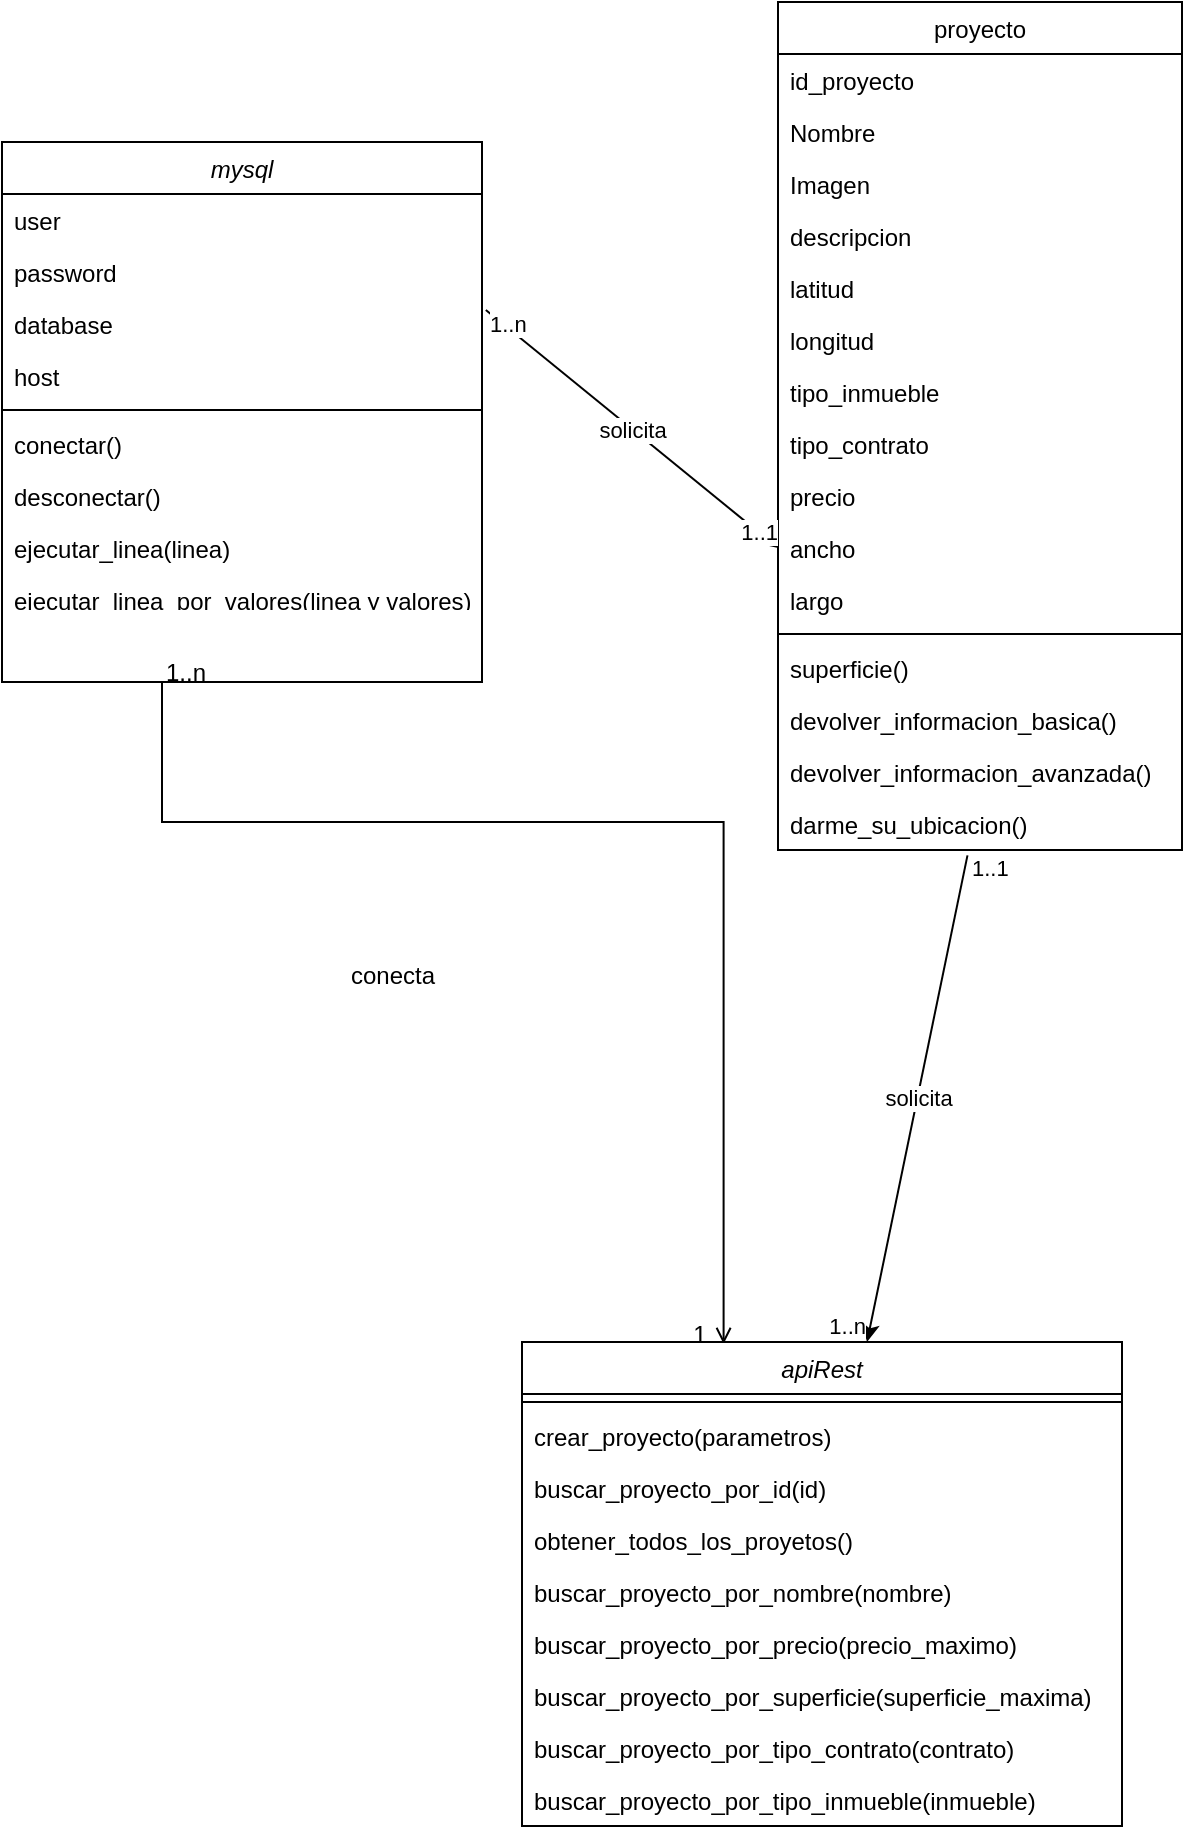 <mxfile version="24.1.0" type="device">
  <diagram id="C5RBs43oDa-KdzZeNtuy" name="Page-1">
    <mxGraphModel dx="1216" dy="601" grid="1" gridSize="10" guides="0" tooltips="1" connect="1" arrows="1" fold="1" page="1" pageScale="1" pageWidth="827" pageHeight="1169" math="0" shadow="0">
      <root>
        <mxCell id="WIyWlLk6GJQsqaUBKTNV-0" />
        <mxCell id="WIyWlLk6GJQsqaUBKTNV-1" parent="WIyWlLk6GJQsqaUBKTNV-0" />
        <mxCell id="zkfFHV4jXpPFQw0GAbJ--0" value="mysql" style="swimlane;fontStyle=2;align=center;verticalAlign=top;childLayout=stackLayout;horizontal=1;startSize=26;horizontalStack=0;resizeParent=1;resizeLast=0;collapsible=1;marginBottom=0;rounded=0;shadow=0;strokeWidth=1;" parent="WIyWlLk6GJQsqaUBKTNV-1" vertex="1">
          <mxGeometry x="120" y="190" width="240" height="270" as="geometry">
            <mxRectangle x="230" y="140" width="160" height="26" as="alternateBounds" />
          </mxGeometry>
        </mxCell>
        <mxCell id="zkfFHV4jXpPFQw0GAbJ--1" value="user" style="text;align=left;verticalAlign=top;spacingLeft=4;spacingRight=4;overflow=hidden;rotatable=0;points=[[0,0.5],[1,0.5]];portConstraint=eastwest;" parent="zkfFHV4jXpPFQw0GAbJ--0" vertex="1">
          <mxGeometry y="26" width="240" height="26" as="geometry" />
        </mxCell>
        <mxCell id="zkfFHV4jXpPFQw0GAbJ--2" value="password" style="text;align=left;verticalAlign=top;spacingLeft=4;spacingRight=4;overflow=hidden;rotatable=0;points=[[0,0.5],[1,0.5]];portConstraint=eastwest;rounded=0;shadow=0;html=0;" parent="zkfFHV4jXpPFQw0GAbJ--0" vertex="1">
          <mxGeometry y="52" width="240" height="26" as="geometry" />
        </mxCell>
        <mxCell id="zkfFHV4jXpPFQw0GAbJ--3" value="database" style="text;align=left;verticalAlign=top;spacingLeft=4;spacingRight=4;overflow=hidden;rotatable=0;points=[[0,0.5],[1,0.5]];portConstraint=eastwest;rounded=0;shadow=0;html=0;" parent="zkfFHV4jXpPFQw0GAbJ--0" vertex="1">
          <mxGeometry y="78" width="240" height="26" as="geometry" />
        </mxCell>
        <mxCell id="xJQcl2-dDQpxqkB8g39K-1" value="host&#xa;" style="text;align=left;verticalAlign=top;spacingLeft=4;spacingRight=4;overflow=hidden;rotatable=0;points=[[0,0.5],[1,0.5]];portConstraint=eastwest;rounded=0;shadow=0;html=0;" parent="zkfFHV4jXpPFQw0GAbJ--0" vertex="1">
          <mxGeometry y="104" width="240" height="26" as="geometry" />
        </mxCell>
        <mxCell id="zkfFHV4jXpPFQw0GAbJ--4" value="" style="line;html=1;strokeWidth=1;align=left;verticalAlign=middle;spacingTop=-1;spacingLeft=3;spacingRight=3;rotatable=0;labelPosition=right;points=[];portConstraint=eastwest;" parent="zkfFHV4jXpPFQw0GAbJ--0" vertex="1">
          <mxGeometry y="130" width="240" height="8" as="geometry" />
        </mxCell>
        <mxCell id="xJQcl2-dDQpxqkB8g39K-4" value="conectar()" style="text;align=left;verticalAlign=top;spacingLeft=4;spacingRight=4;overflow=hidden;rotatable=0;points=[[0,0.5],[1,0.5]];portConstraint=eastwest;" parent="zkfFHV4jXpPFQw0GAbJ--0" vertex="1">
          <mxGeometry y="138" width="240" height="26" as="geometry" />
        </mxCell>
        <mxCell id="xJQcl2-dDQpxqkB8g39K-5" value="desconectar()" style="text;align=left;verticalAlign=top;spacingLeft=4;spacingRight=4;overflow=hidden;rotatable=0;points=[[0,0.5],[1,0.5]];portConstraint=eastwest;" parent="zkfFHV4jXpPFQw0GAbJ--0" vertex="1">
          <mxGeometry y="164" width="240" height="26" as="geometry" />
        </mxCell>
        <mxCell id="sFI83vM0e-o5i0h6rPMb-0" value="ejecutar_linea(linea)" style="text;align=left;verticalAlign=top;spacingLeft=4;spacingRight=4;overflow=hidden;rotatable=0;points=[[0,0.5],[1,0.5]];portConstraint=eastwest;" vertex="1" parent="zkfFHV4jXpPFQw0GAbJ--0">
          <mxGeometry y="190" width="240" height="26" as="geometry" />
        </mxCell>
        <mxCell id="zkfFHV4jXpPFQw0GAbJ--5" value="ejecutar_linea_por_valores(linea y valores)" style="text;align=left;verticalAlign=top;spacingLeft=4;spacingRight=4;overflow=hidden;rotatable=0;points=[[0,0.5],[1,0.5]];portConstraint=eastwest;" parent="zkfFHV4jXpPFQw0GAbJ--0" vertex="1">
          <mxGeometry y="216" width="240" height="14" as="geometry" />
        </mxCell>
        <mxCell id="zkfFHV4jXpPFQw0GAbJ--17" value="proyecto" style="swimlane;fontStyle=0;align=center;verticalAlign=top;childLayout=stackLayout;horizontal=1;startSize=26;horizontalStack=0;resizeParent=1;resizeLast=0;collapsible=1;marginBottom=0;rounded=0;shadow=0;strokeWidth=1;" parent="WIyWlLk6GJQsqaUBKTNV-1" vertex="1">
          <mxGeometry x="508" y="120" width="202" height="424" as="geometry">
            <mxRectangle x="550" y="140" width="160" height="26" as="alternateBounds" />
          </mxGeometry>
        </mxCell>
        <mxCell id="zkfFHV4jXpPFQw0GAbJ--18" value="id_proyecto" style="text;align=left;verticalAlign=top;spacingLeft=4;spacingRight=4;overflow=hidden;rotatable=0;points=[[0,0.5],[1,0.5]];portConstraint=eastwest;" parent="zkfFHV4jXpPFQw0GAbJ--17" vertex="1">
          <mxGeometry y="26" width="202" height="26" as="geometry" />
        </mxCell>
        <mxCell id="zkfFHV4jXpPFQw0GAbJ--19" value="Nombre" style="text;align=left;verticalAlign=top;spacingLeft=4;spacingRight=4;overflow=hidden;rotatable=0;points=[[0,0.5],[1,0.5]];portConstraint=eastwest;rounded=0;shadow=0;html=0;" parent="zkfFHV4jXpPFQw0GAbJ--17" vertex="1">
          <mxGeometry y="52" width="202" height="26" as="geometry" />
        </mxCell>
        <mxCell id="0gV44uCkYnuaAj732QPU-1" value="Imagen&#xa;" style="text;align=left;verticalAlign=top;spacingLeft=4;spacingRight=4;overflow=hidden;rotatable=0;points=[[0,0.5],[1,0.5]];portConstraint=eastwest;rounded=0;shadow=0;html=0;" parent="zkfFHV4jXpPFQw0GAbJ--17" vertex="1">
          <mxGeometry y="78" width="202" height="26" as="geometry" />
        </mxCell>
        <mxCell id="zkfFHV4jXpPFQw0GAbJ--20" value="descripcion" style="text;align=left;verticalAlign=top;spacingLeft=4;spacingRight=4;overflow=hidden;rotatable=0;points=[[0,0.5],[1,0.5]];portConstraint=eastwest;rounded=0;shadow=0;html=0;" parent="zkfFHV4jXpPFQw0GAbJ--17" vertex="1">
          <mxGeometry y="104" width="202" height="26" as="geometry" />
        </mxCell>
        <mxCell id="trTiZWuPtW3EQmJ3ODLp-1" value="latitud" style="text;align=left;verticalAlign=top;spacingLeft=4;spacingRight=4;overflow=hidden;rotatable=0;points=[[0,0.5],[1,0.5]];portConstraint=eastwest;rounded=0;shadow=0;html=0;" parent="zkfFHV4jXpPFQw0GAbJ--17" vertex="1">
          <mxGeometry y="130" width="202" height="26" as="geometry" />
        </mxCell>
        <mxCell id="trTiZWuPtW3EQmJ3ODLp-0" value="longitud" style="text;align=left;verticalAlign=top;spacingLeft=4;spacingRight=4;overflow=hidden;rotatable=0;points=[[0,0.5],[1,0.5]];portConstraint=eastwest;rounded=0;shadow=0;html=0;" parent="zkfFHV4jXpPFQw0GAbJ--17" vertex="1">
          <mxGeometry y="156" width="202" height="26" as="geometry" />
        </mxCell>
        <mxCell id="zkfFHV4jXpPFQw0GAbJ--22" value="tipo_inmueble" style="text;align=left;verticalAlign=top;spacingLeft=4;spacingRight=4;overflow=hidden;rotatable=0;points=[[0,0.5],[1,0.5]];portConstraint=eastwest;rounded=0;shadow=0;html=0;" parent="zkfFHV4jXpPFQw0GAbJ--17" vertex="1">
          <mxGeometry y="182" width="202" height="26" as="geometry" />
        </mxCell>
        <mxCell id="xJQcl2-dDQpxqkB8g39K-7" value="tipo_contrato" style="text;align=left;verticalAlign=top;spacingLeft=4;spacingRight=4;overflow=hidden;rotatable=0;points=[[0,0.5],[1,0.5]];portConstraint=eastwest;" parent="zkfFHV4jXpPFQw0GAbJ--17" vertex="1">
          <mxGeometry y="208" width="202" height="26" as="geometry" />
        </mxCell>
        <mxCell id="xJQcl2-dDQpxqkB8g39K-8" value="precio" style="text;align=left;verticalAlign=top;spacingLeft=4;spacingRight=4;overflow=hidden;rotatable=0;points=[[0,0.5],[1,0.5]];portConstraint=eastwest;" parent="zkfFHV4jXpPFQw0GAbJ--17" vertex="1">
          <mxGeometry y="234" width="202" height="26" as="geometry" />
        </mxCell>
        <mxCell id="xJQcl2-dDQpxqkB8g39K-9" value="ancho" style="text;align=left;verticalAlign=top;spacingLeft=4;spacingRight=4;overflow=hidden;rotatable=0;points=[[0,0.5],[1,0.5]];portConstraint=eastwest;" parent="zkfFHV4jXpPFQw0GAbJ--17" vertex="1">
          <mxGeometry y="260" width="202" height="26" as="geometry" />
        </mxCell>
        <mxCell id="xJQcl2-dDQpxqkB8g39K-10" value="largo" style="text;align=left;verticalAlign=top;spacingLeft=4;spacingRight=4;overflow=hidden;rotatable=0;points=[[0,0.5],[1,0.5]];portConstraint=eastwest;" parent="zkfFHV4jXpPFQw0GAbJ--17" vertex="1">
          <mxGeometry y="286" width="202" height="26" as="geometry" />
        </mxCell>
        <mxCell id="zkfFHV4jXpPFQw0GAbJ--23" value="" style="line;html=1;strokeWidth=1;align=left;verticalAlign=middle;spacingTop=-1;spacingLeft=3;spacingRight=3;rotatable=0;labelPosition=right;points=[];portConstraint=eastwest;" parent="zkfFHV4jXpPFQw0GAbJ--17" vertex="1">
          <mxGeometry y="312" width="202" height="8" as="geometry" />
        </mxCell>
        <mxCell id="zkfFHV4jXpPFQw0GAbJ--24" value="superficie()" style="text;align=left;verticalAlign=top;spacingLeft=4;spacingRight=4;overflow=hidden;rotatable=0;points=[[0,0.5],[1,0.5]];portConstraint=eastwest;" parent="zkfFHV4jXpPFQw0GAbJ--17" vertex="1">
          <mxGeometry y="320" width="202" height="26" as="geometry" />
        </mxCell>
        <mxCell id="xJQcl2-dDQpxqkB8g39K-11" value="devolver_informacion_basica()" style="text;align=left;verticalAlign=top;spacingLeft=4;spacingRight=4;overflow=hidden;rotatable=0;points=[[0,0.5],[1,0.5]];portConstraint=eastwest;" parent="zkfFHV4jXpPFQw0GAbJ--17" vertex="1">
          <mxGeometry y="346" width="202" height="26" as="geometry" />
        </mxCell>
        <mxCell id="zkfFHV4jXpPFQw0GAbJ--25" value="devolver_informacion_avanzada()" style="text;align=left;verticalAlign=top;spacingLeft=4;spacingRight=4;overflow=hidden;rotatable=0;points=[[0,0.5],[1,0.5]];portConstraint=eastwest;" parent="zkfFHV4jXpPFQw0GAbJ--17" vertex="1">
          <mxGeometry y="372" width="202" height="26" as="geometry" />
        </mxCell>
        <mxCell id="xJQcl2-dDQpxqkB8g39K-12" value="darme_su_ubicacion()" style="text;align=left;verticalAlign=top;spacingLeft=4;spacingRight=4;overflow=hidden;rotatable=0;points=[[0,0.5],[1,0.5]];portConstraint=eastwest;" parent="zkfFHV4jXpPFQw0GAbJ--17" vertex="1">
          <mxGeometry y="398" width="202" height="26" as="geometry" />
        </mxCell>
        <mxCell id="zkfFHV4jXpPFQw0GAbJ--26" value="" style="endArrow=open;shadow=0;strokeWidth=1;rounded=0;curved=0;endFill=1;edgeStyle=elbowEdgeStyle;elbow=vertical;entryX=0.336;entryY=0.004;entryDx=0;entryDy=0;entryPerimeter=0;" parent="WIyWlLk6GJQsqaUBKTNV-1" source="zkfFHV4jXpPFQw0GAbJ--0" target="xJQcl2-dDQpxqkB8g39K-28" edge="1">
          <mxGeometry x="0.5" y="41" relative="1" as="geometry">
            <mxPoint x="380" y="192" as="sourcePoint" />
            <mxPoint x="540" y="192" as="targetPoint" />
            <mxPoint x="-40" y="32" as="offset" />
            <Array as="points">
              <mxPoint x="200" y="530" />
            </Array>
          </mxGeometry>
        </mxCell>
        <mxCell id="zkfFHV4jXpPFQw0GAbJ--27" value="1..n" style="resizable=0;align=left;verticalAlign=bottom;labelBackgroundColor=none;fontSize=12;" parent="zkfFHV4jXpPFQw0GAbJ--26" connectable="0" vertex="1">
          <mxGeometry x="-1" relative="1" as="geometry">
            <mxPoint y="4" as="offset" />
          </mxGeometry>
        </mxCell>
        <mxCell id="zkfFHV4jXpPFQw0GAbJ--28" value="1" style="resizable=0;align=right;verticalAlign=bottom;labelBackgroundColor=none;fontSize=12;" parent="zkfFHV4jXpPFQw0GAbJ--26" connectable="0" vertex="1">
          <mxGeometry x="1" relative="1" as="geometry">
            <mxPoint x="-7" y="4" as="offset" />
          </mxGeometry>
        </mxCell>
        <mxCell id="zkfFHV4jXpPFQw0GAbJ--29" value="conecta" style="text;html=1;resizable=0;points=[];;align=center;verticalAlign=middle;labelBackgroundColor=none;rounded=0;shadow=0;strokeWidth=1;fontSize=12;" parent="zkfFHV4jXpPFQw0GAbJ--26" vertex="1" connectable="0">
          <mxGeometry x="0.5" y="49" relative="1" as="geometry">
            <mxPoint x="-215" y="-31" as="offset" />
          </mxGeometry>
        </mxCell>
        <mxCell id="xJQcl2-dDQpxqkB8g39K-28" value="apiRest" style="swimlane;fontStyle=2;align=center;verticalAlign=top;childLayout=stackLayout;horizontal=1;startSize=26;horizontalStack=0;resizeParent=1;resizeLast=0;collapsible=1;marginBottom=0;rounded=0;shadow=0;strokeWidth=1;" parent="WIyWlLk6GJQsqaUBKTNV-1" vertex="1">
          <mxGeometry x="380" y="790" width="300" height="242" as="geometry">
            <mxRectangle x="230" y="140" width="160" height="26" as="alternateBounds" />
          </mxGeometry>
        </mxCell>
        <mxCell id="xJQcl2-dDQpxqkB8g39K-33" value="" style="line;html=1;strokeWidth=1;align=left;verticalAlign=middle;spacingTop=-1;spacingLeft=3;spacingRight=3;rotatable=0;labelPosition=right;points=[];portConstraint=eastwest;" parent="xJQcl2-dDQpxqkB8g39K-28" vertex="1">
          <mxGeometry y="26" width="300" height="8" as="geometry" />
        </mxCell>
        <mxCell id="xJQcl2-dDQpxqkB8g39K-35" value="crear_proyecto(parametros)" style="text;align=left;verticalAlign=top;spacingLeft=4;spacingRight=4;overflow=hidden;rotatable=0;points=[[0,0.5],[1,0.5]];portConstraint=eastwest;" parent="xJQcl2-dDQpxqkB8g39K-28" vertex="1">
          <mxGeometry y="34" width="300" height="26" as="geometry" />
        </mxCell>
        <mxCell id="sFI83vM0e-o5i0h6rPMb-5" value="buscar_proyecto_por_id(id)" style="text;align=left;verticalAlign=top;spacingLeft=4;spacingRight=4;overflow=hidden;rotatable=0;points=[[0,0.5],[1,0.5]];portConstraint=eastwest;" vertex="1" parent="xJQcl2-dDQpxqkB8g39K-28">
          <mxGeometry y="60" width="300" height="26" as="geometry" />
        </mxCell>
        <mxCell id="0gV44uCkYnuaAj732QPU-15" value="obtener_todos_los_proyetos()" style="text;align=left;verticalAlign=top;spacingLeft=4;spacingRight=4;overflow=hidden;rotatable=0;points=[[0,0.5],[1,0.5]];portConstraint=eastwest;" parent="xJQcl2-dDQpxqkB8g39K-28" vertex="1">
          <mxGeometry y="86" width="300" height="26" as="geometry" />
        </mxCell>
        <mxCell id="0gV44uCkYnuaAj732QPU-19" value="buscar_proyecto_por_nombre(nombre)" style="text;align=left;verticalAlign=top;spacingLeft=4;spacingRight=4;overflow=hidden;rotatable=0;points=[[0,0.5],[1,0.5]];portConstraint=eastwest;" parent="xJQcl2-dDQpxqkB8g39K-28" vertex="1">
          <mxGeometry y="112" width="300" height="26" as="geometry" />
        </mxCell>
        <mxCell id="0gV44uCkYnuaAj732QPU-16" value="buscar_proyecto_por_precio(precio_maximo)" style="text;align=left;verticalAlign=top;spacingLeft=4;spacingRight=4;overflow=hidden;rotatable=0;points=[[0,0.5],[1,0.5]];portConstraint=eastwest;" parent="xJQcl2-dDQpxqkB8g39K-28" vertex="1">
          <mxGeometry y="138" width="300" height="26" as="geometry" />
        </mxCell>
        <mxCell id="0gV44uCkYnuaAj732QPU-20" value="buscar_proyecto_por_superficie(superficie_maxima)" style="text;align=left;verticalAlign=top;spacingLeft=4;spacingRight=4;overflow=hidden;rotatable=0;points=[[0,0.5],[1,0.5]];portConstraint=eastwest;" parent="xJQcl2-dDQpxqkB8g39K-28" vertex="1">
          <mxGeometry y="164" width="300" height="26" as="geometry" />
        </mxCell>
        <mxCell id="0gV44uCkYnuaAj732QPU-18" value="buscar_proyecto_por_tipo_contrato(contrato)" style="text;align=left;verticalAlign=top;spacingLeft=4;spacingRight=4;overflow=hidden;rotatable=0;points=[[0,0.5],[1,0.5]];portConstraint=eastwest;" parent="xJQcl2-dDQpxqkB8g39K-28" vertex="1">
          <mxGeometry y="190" width="300" height="26" as="geometry" />
        </mxCell>
        <mxCell id="sFI83vM0e-o5i0h6rPMb-4" value="buscar_proyecto_por_tipo_inmueble(inmueble)" style="text;align=left;verticalAlign=top;spacingLeft=4;spacingRight=4;overflow=hidden;rotatable=0;points=[[0,0.5],[1,0.5]];portConstraint=eastwest;" vertex="1" parent="xJQcl2-dDQpxqkB8g39K-28">
          <mxGeometry y="216" width="300" height="26" as="geometry" />
        </mxCell>
        <mxCell id="xJQcl2-dDQpxqkB8g39K-43" value="" style="endArrow=classic;html=1;rounded=0;exitX=0.469;exitY=1.103;exitDx=0;exitDy=0;exitPerimeter=0;entryX=0.575;entryY=0;entryDx=0;entryDy=0;entryPerimeter=0;" parent="WIyWlLk6GJQsqaUBKTNV-1" source="xJQcl2-dDQpxqkB8g39K-12" target="xJQcl2-dDQpxqkB8g39K-28" edge="1">
          <mxGeometry relative="1" as="geometry">
            <mxPoint x="330" y="670" as="sourcePoint" />
            <mxPoint x="490" y="670" as="targetPoint" />
          </mxGeometry>
        </mxCell>
        <mxCell id="xJQcl2-dDQpxqkB8g39K-44" value="solicita" style="edgeLabel;resizable=0;html=1;;align=center;verticalAlign=middle;" parent="xJQcl2-dDQpxqkB8g39K-43" connectable="0" vertex="1">
          <mxGeometry relative="1" as="geometry" />
        </mxCell>
        <mxCell id="xJQcl2-dDQpxqkB8g39K-45" value="1..1" style="edgeLabel;resizable=0;html=1;;align=left;verticalAlign=bottom;" parent="xJQcl2-dDQpxqkB8g39K-43" connectable="0" vertex="1">
          <mxGeometry x="-1" relative="1" as="geometry">
            <mxPoint y="15" as="offset" />
          </mxGeometry>
        </mxCell>
        <mxCell id="xJQcl2-dDQpxqkB8g39K-46" value="1..n" style="edgeLabel;resizable=0;html=1;;align=right;verticalAlign=bottom;" parent="xJQcl2-dDQpxqkB8g39K-43" connectable="0" vertex="1">
          <mxGeometry x="1" relative="1" as="geometry" />
        </mxCell>
        <mxCell id="0gV44uCkYnuaAj732QPU-21" value="" style="endArrow=classic;html=1;rounded=0;exitX=1.008;exitY=0.231;exitDx=0;exitDy=0;entryX=0;entryY=0.5;entryDx=0;entryDy=0;exitPerimeter=0;" parent="WIyWlLk6GJQsqaUBKTNV-1" source="zkfFHV4jXpPFQw0GAbJ--3" target="xJQcl2-dDQpxqkB8g39K-9" edge="1">
          <mxGeometry relative="1" as="geometry">
            <mxPoint x="433" y="190" as="sourcePoint" />
            <mxPoint x="360" y="469" as="targetPoint" />
          </mxGeometry>
        </mxCell>
        <mxCell id="0gV44uCkYnuaAj732QPU-22" value="solicita" style="edgeLabel;resizable=0;html=1;;align=center;verticalAlign=middle;" parent="0gV44uCkYnuaAj732QPU-21" connectable="0" vertex="1">
          <mxGeometry relative="1" as="geometry" />
        </mxCell>
        <mxCell id="0gV44uCkYnuaAj732QPU-23" value="1..n" style="edgeLabel;resizable=0;html=1;;align=left;verticalAlign=bottom;" parent="0gV44uCkYnuaAj732QPU-21" connectable="0" vertex="1">
          <mxGeometry x="-1" relative="1" as="geometry">
            <mxPoint y="15" as="offset" />
          </mxGeometry>
        </mxCell>
        <mxCell id="0gV44uCkYnuaAj732QPU-24" value="1..1" style="edgeLabel;resizable=0;html=1;;align=right;verticalAlign=bottom;" parent="0gV44uCkYnuaAj732QPU-21" connectable="0" vertex="1">
          <mxGeometry x="1" relative="1" as="geometry" />
        </mxCell>
      </root>
    </mxGraphModel>
  </diagram>
</mxfile>
